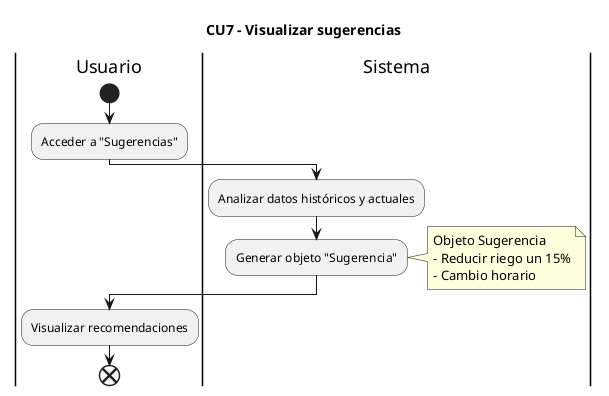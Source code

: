 @startuml CU7_Sugerencias

'!include style/dark_minimal.puml

title "CU7 - Visualizar sugerencias"


|Usuario|
start
:Acceder a "Sugerencias";
|Sistema|
:Analizar datos históricos y actuales;
:Generar objeto "Sugerencia";
note right: Objeto Sugerencia\n- Reducir riego un 15%\n- Cambio horario
|Usuario|
:Visualizar recomendaciones;
end
@enduml